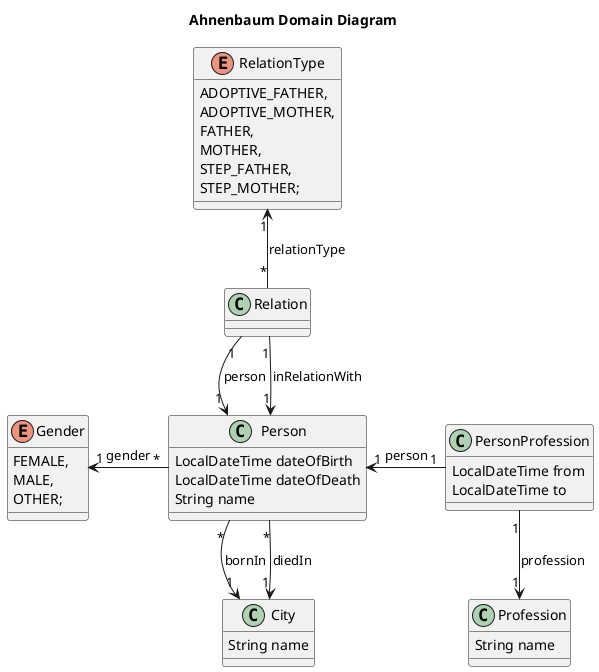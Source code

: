 @startuml

title Ahnenbaum Domain Diagram

'!theme mono
'COMMENT - skinparam linetype ortho

class City {

	String name

}

class Person {

	LocalDateTime dateOfBirth
	LocalDateTime dateOfDeath
	String name

}

enum Gender {

	FEMALE,
	MALE,
	OTHER;

}

class Profession {

	String name

}

class PersonProfession {

	LocalDateTime from
	LocalDateTime to

}

class Relation {
}

enum RelationType {

	ADOPTIVE_FATHER,
	ADOPTIVE_MOTHER,
	FATHER,
	MOTHER,
	STEP_FATHER,
	STEP_MOTHER;

}

Person "*" --> "1" City : bornIn
Person "*" --> "1" City : diedIn
Person "*" -LEFT-> "1" Gender : gender

PersonProfession "1" -LEFT-> "1" Person : person
PersonProfession "1" -DOWN-> "1" Profession : profession

Relation "1" --> "1" Person : person
Relation "1" --> "1" Person : inRelationWith
Relation "*" -UP-> "1" RelationType : relationType


@enduml